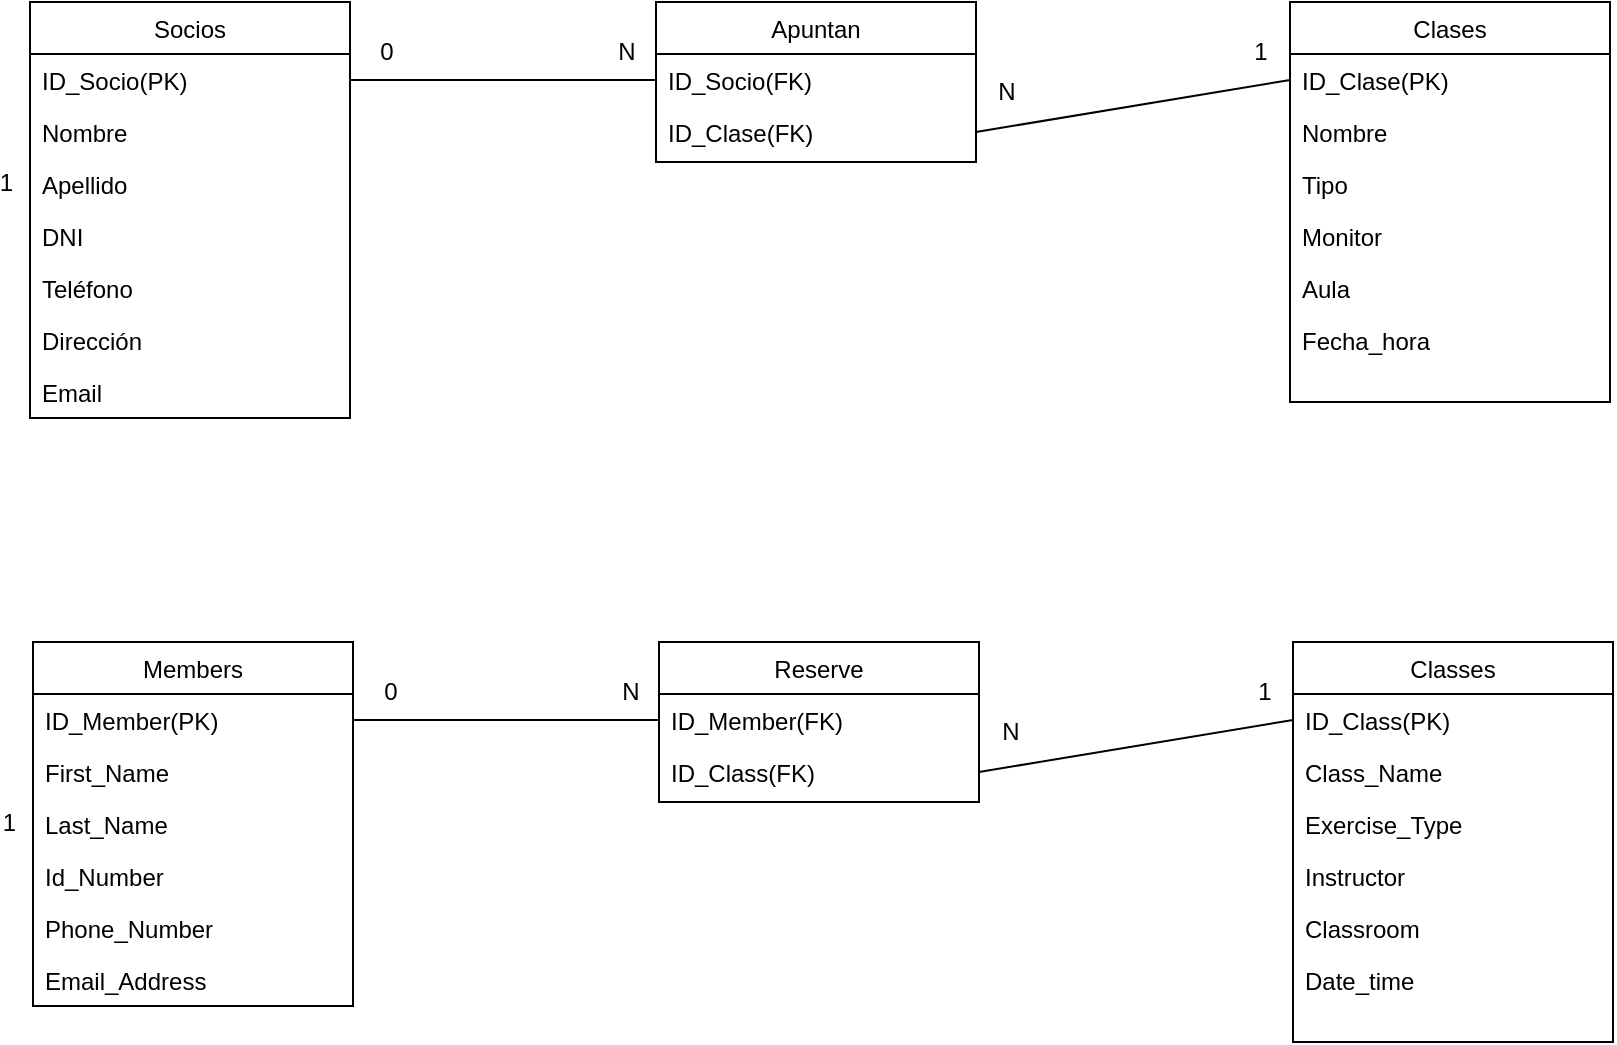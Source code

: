 <mxfile version="21.2.9" type="google">
  <diagram id="C5RBs43oDa-KdzZeNtuy" name="Page-1">
    <mxGraphModel grid="1" page="1" gridSize="10" guides="1" tooltips="1" connect="1" arrows="1" fold="1" pageScale="1" pageWidth="827" pageHeight="1169" math="0" shadow="0">
      <root>
        <mxCell id="WIyWlLk6GJQsqaUBKTNV-0" />
        <mxCell id="WIyWlLk6GJQsqaUBKTNV-1" parent="WIyWlLk6GJQsqaUBKTNV-0" />
        <mxCell id="zkfFHV4jXpPFQw0GAbJ--17" value="Clases" style="swimlane;fontStyle=0;align=center;verticalAlign=top;childLayout=stackLayout;horizontal=1;startSize=26;horizontalStack=0;resizeParent=1;resizeLast=0;collapsible=1;marginBottom=0;rounded=0;shadow=0;strokeWidth=1;" vertex="1" parent="WIyWlLk6GJQsqaUBKTNV-1">
          <mxGeometry x="637" y="120" width="160" height="200" as="geometry">
            <mxRectangle x="550" y="140" width="160" height="26" as="alternateBounds" />
          </mxGeometry>
        </mxCell>
        <mxCell id="zkfFHV4jXpPFQw0GAbJ--18" value="ID_Clase(PK)" style="text;align=left;verticalAlign=top;spacingLeft=4;spacingRight=4;overflow=hidden;rotatable=0;points=[[0,0.5],[1,0.5]];portConstraint=eastwest;" vertex="1" parent="zkfFHV4jXpPFQw0GAbJ--17">
          <mxGeometry y="26" width="160" height="26" as="geometry" />
        </mxCell>
        <mxCell id="zkfFHV4jXpPFQw0GAbJ--19" value="Nombre" style="text;align=left;verticalAlign=top;spacingLeft=4;spacingRight=4;overflow=hidden;rotatable=0;points=[[0,0.5],[1,0.5]];portConstraint=eastwest;rounded=0;shadow=0;html=0;" vertex="1" parent="zkfFHV4jXpPFQw0GAbJ--17">
          <mxGeometry y="52" width="160" height="26" as="geometry" />
        </mxCell>
        <mxCell id="zkfFHV4jXpPFQw0GAbJ--20" value="Tipo" style="text;align=left;verticalAlign=top;spacingLeft=4;spacingRight=4;overflow=hidden;rotatable=0;points=[[0,0.5],[1,0.5]];portConstraint=eastwest;rounded=0;shadow=0;html=0;" vertex="1" parent="zkfFHV4jXpPFQw0GAbJ--17">
          <mxGeometry y="78" width="160" height="26" as="geometry" />
        </mxCell>
        <mxCell id="zkfFHV4jXpPFQw0GAbJ--21" value="Monitor" style="text;align=left;verticalAlign=top;spacingLeft=4;spacingRight=4;overflow=hidden;rotatable=0;points=[[0,0.5],[1,0.5]];portConstraint=eastwest;rounded=0;shadow=0;html=0;" vertex="1" parent="zkfFHV4jXpPFQw0GAbJ--17">
          <mxGeometry y="104" width="160" height="26" as="geometry" />
        </mxCell>
        <mxCell id="4RqJHWOuOG9hQZY1skCK-10" value="Aula" style="text;align=left;verticalAlign=top;spacingLeft=4;spacingRight=4;overflow=hidden;rotatable=0;points=[[0,0.5],[1,0.5]];portConstraint=eastwest;rounded=0;shadow=0;html=0;" vertex="1" parent="zkfFHV4jXpPFQw0GAbJ--17">
          <mxGeometry y="130" width="160" height="26" as="geometry" />
        </mxCell>
        <mxCell id="XTwD6N1AZJ2O9AEaVZS--1" value="Fecha_hora" style="text;align=left;verticalAlign=top;spacingLeft=4;spacingRight=4;overflow=hidden;rotatable=0;points=[[0,0.5],[1,0.5]];portConstraint=eastwest;rounded=0;shadow=0;html=0;" vertex="1" parent="zkfFHV4jXpPFQw0GAbJ--17">
          <mxGeometry y="156" width="160" height="26" as="geometry" />
        </mxCell>
        <mxCell id="4RqJHWOuOG9hQZY1skCK-0" value="Socios" style="swimlane;fontStyle=0;align=center;verticalAlign=top;childLayout=stackLayout;horizontal=1;startSize=26;horizontalStack=0;resizeParent=1;resizeLast=0;collapsible=1;marginBottom=0;rounded=0;shadow=0;strokeWidth=1;" vertex="1" parent="WIyWlLk6GJQsqaUBKTNV-1">
          <mxGeometry x="7" y="120" width="160" height="208" as="geometry">
            <mxRectangle x="550" y="140" width="160" height="26" as="alternateBounds" />
          </mxGeometry>
        </mxCell>
        <mxCell id="4RqJHWOuOG9hQZY1skCK-1" value="ID_Socio(PK)" style="text;align=left;verticalAlign=top;spacingLeft=4;spacingRight=4;overflow=hidden;rotatable=0;points=[[0,0.5],[1,0.5]];portConstraint=eastwest;" vertex="1" parent="4RqJHWOuOG9hQZY1skCK-0">
          <mxGeometry y="26" width="160" height="26" as="geometry" />
        </mxCell>
        <mxCell id="4RqJHWOuOG9hQZY1skCK-2" value="Nombre" style="text;align=left;verticalAlign=top;spacingLeft=4;spacingRight=4;overflow=hidden;rotatable=0;points=[[0,0.5],[1,0.5]];portConstraint=eastwest;rounded=0;shadow=0;html=0;" vertex="1" parent="4RqJHWOuOG9hQZY1skCK-0">
          <mxGeometry y="52" width="160" height="26" as="geometry" />
        </mxCell>
        <mxCell id="4RqJHWOuOG9hQZY1skCK-3" value="Apellido" style="text;align=left;verticalAlign=top;spacingLeft=4;spacingRight=4;overflow=hidden;rotatable=0;points=[[0,0.5],[1,0.5]];portConstraint=eastwest;rounded=0;shadow=0;html=0;" vertex="1" parent="4RqJHWOuOG9hQZY1skCK-0">
          <mxGeometry y="78" width="160" height="26" as="geometry" />
        </mxCell>
        <mxCell id="4RqJHWOuOG9hQZY1skCK-4" value="DNI" style="text;align=left;verticalAlign=top;spacingLeft=4;spacingRight=4;overflow=hidden;rotatable=0;points=[[0,0.5],[1,0.5]];portConstraint=eastwest;rounded=0;shadow=0;html=0;" vertex="1" parent="4RqJHWOuOG9hQZY1skCK-0">
          <mxGeometry y="104" width="160" height="26" as="geometry" />
        </mxCell>
        <mxCell id="4RqJHWOuOG9hQZY1skCK-5" value="Teléfono" style="text;align=left;verticalAlign=top;spacingLeft=4;spacingRight=4;overflow=hidden;rotatable=0;points=[[0,0.5],[1,0.5]];portConstraint=eastwest;rounded=0;shadow=0;html=0;" vertex="1" parent="4RqJHWOuOG9hQZY1skCK-0">
          <mxGeometry y="130" width="160" height="26" as="geometry" />
        </mxCell>
        <mxCell id="UDxjttzR9z73KNbfRdDz-0" value="Dirección" style="text;align=left;verticalAlign=top;spacingLeft=4;spacingRight=4;overflow=hidden;rotatable=0;points=[[0,0.5],[1,0.5]];portConstraint=eastwest;rounded=0;shadow=0;html=0;" vertex="1" parent="4RqJHWOuOG9hQZY1skCK-0">
          <mxGeometry y="156" width="160" height="26" as="geometry" />
        </mxCell>
        <mxCell id="4RqJHWOuOG9hQZY1skCK-11" value="Email" style="text;align=left;verticalAlign=top;spacingLeft=4;spacingRight=4;overflow=hidden;rotatable=0;points=[[0,0.5],[1,0.5]];portConstraint=eastwest;rounded=0;shadow=0;html=0;" vertex="1" parent="4RqJHWOuOG9hQZY1skCK-0">
          <mxGeometry y="182" width="160" height="26" as="geometry" />
        </mxCell>
        <mxCell id="4RqJHWOuOG9hQZY1skCK-9" value="1" style="resizable=0;align=right;verticalAlign=bottom;labelBackgroundColor=none;fontSize=12;" connectable="0" vertex="1" parent="WIyWlLk6GJQsqaUBKTNV-1">
          <mxGeometry y="219" as="geometry" />
        </mxCell>
        <mxCell id="4RqJHWOuOG9hQZY1skCK-13" value="Apuntan" style="swimlane;fontStyle=0;align=center;verticalAlign=top;childLayout=stackLayout;horizontal=1;startSize=26;horizontalStack=0;resizeParent=1;resizeLast=0;collapsible=1;marginBottom=0;rounded=0;shadow=0;strokeWidth=1;" vertex="1" parent="WIyWlLk6GJQsqaUBKTNV-1">
          <mxGeometry x="320" y="120" width="160" height="80" as="geometry">
            <mxRectangle x="550" y="140" width="160" height="26" as="alternateBounds" />
          </mxGeometry>
        </mxCell>
        <mxCell id="4RqJHWOuOG9hQZY1skCK-14" value="ID_Socio(FK)" style="text;align=left;verticalAlign=top;spacingLeft=4;spacingRight=4;overflow=hidden;rotatable=0;points=[[0,0.5],[1,0.5]];portConstraint=eastwest;" vertex="1" parent="4RqJHWOuOG9hQZY1skCK-13">
          <mxGeometry y="26" width="160" height="26" as="geometry" />
        </mxCell>
        <mxCell id="4RqJHWOuOG9hQZY1skCK-15" value="ID_Clase(FK)" style="text;align=left;verticalAlign=top;spacingLeft=4;spacingRight=4;overflow=hidden;rotatable=0;points=[[0,0.5],[1,0.5]];portConstraint=eastwest;rounded=0;shadow=0;html=0;" vertex="1" parent="4RqJHWOuOG9hQZY1skCK-13">
          <mxGeometry y="52" width="160" height="26" as="geometry" />
        </mxCell>
        <mxCell id="4RqJHWOuOG9hQZY1skCK-21" value="" style="endArrow=none;html=1;rounded=0;exitX=1;exitY=0.5;exitDx=0;exitDy=0;entryX=0;entryY=0.5;entryDx=0;entryDy=0;" edge="1" parent="WIyWlLk6GJQsqaUBKTNV-1" source="4RqJHWOuOG9hQZY1skCK-1" target="4RqJHWOuOG9hQZY1skCK-14">
          <mxGeometry width="50" height="50" relative="1" as="geometry">
            <mxPoint x="390" y="320" as="sourcePoint" />
            <mxPoint x="440" y="270" as="targetPoint" />
          </mxGeometry>
        </mxCell>
        <mxCell id="4RqJHWOuOG9hQZY1skCK-22" value="" style="endArrow=none;html=1;rounded=0;exitX=1;exitY=0.5;exitDx=0;exitDy=0;entryX=0;entryY=0.5;entryDx=0;entryDy=0;" edge="1" parent="WIyWlLk6GJQsqaUBKTNV-1" source="4RqJHWOuOG9hQZY1skCK-15" target="zkfFHV4jXpPFQw0GAbJ--18">
          <mxGeometry width="50" height="50" relative="1" as="geometry">
            <mxPoint x="390" y="320" as="sourcePoint" />
            <mxPoint x="440" y="270" as="targetPoint" />
          </mxGeometry>
        </mxCell>
        <mxCell id="4RqJHWOuOG9hQZY1skCK-23" value="0" style="text;html=1;align=center;verticalAlign=middle;resizable=0;points=[];autosize=1;strokeColor=none;fillColor=none;" vertex="1" parent="WIyWlLk6GJQsqaUBKTNV-1">
          <mxGeometry x="170" y="130" width="30" height="30" as="geometry" />
        </mxCell>
        <mxCell id="4RqJHWOuOG9hQZY1skCK-24" value="N" style="text;html=1;align=center;verticalAlign=middle;resizable=0;points=[];autosize=1;strokeColor=none;fillColor=none;" vertex="1" parent="WIyWlLk6GJQsqaUBKTNV-1">
          <mxGeometry x="290" y="130" width="30" height="30" as="geometry" />
        </mxCell>
        <mxCell id="4RqJHWOuOG9hQZY1skCK-25" value="N" style="text;html=1;align=center;verticalAlign=middle;resizable=0;points=[];autosize=1;strokeColor=none;fillColor=none;" vertex="1" parent="WIyWlLk6GJQsqaUBKTNV-1">
          <mxGeometry x="480" y="150" width="30" height="30" as="geometry" />
        </mxCell>
        <mxCell id="4RqJHWOuOG9hQZY1skCK-26" value="1" style="text;html=1;align=center;verticalAlign=middle;resizable=0;points=[];autosize=1;strokeColor=none;fillColor=none;" vertex="1" parent="WIyWlLk6GJQsqaUBKTNV-1">
          <mxGeometry x="607" y="130" width="30" height="30" as="geometry" />
        </mxCell>
        <mxCell id="4RqJHWOuOG9hQZY1skCK-27" value="Classes" style="swimlane;fontStyle=0;align=center;verticalAlign=top;childLayout=stackLayout;horizontal=1;startSize=26;horizontalStack=0;resizeParent=1;resizeLast=0;collapsible=1;marginBottom=0;rounded=0;shadow=0;strokeWidth=1;" vertex="1" parent="WIyWlLk6GJQsqaUBKTNV-1">
          <mxGeometry x="638.5" y="440" width="160" height="200" as="geometry">
            <mxRectangle x="550" y="140" width="160" height="26" as="alternateBounds" />
          </mxGeometry>
        </mxCell>
        <mxCell id="4RqJHWOuOG9hQZY1skCK-28" value="ID_Class(PK)" style="text;align=left;verticalAlign=top;spacingLeft=4;spacingRight=4;overflow=hidden;rotatable=0;points=[[0,0.5],[1,0.5]];portConstraint=eastwest;" vertex="1" parent="4RqJHWOuOG9hQZY1skCK-27">
          <mxGeometry y="26" width="160" height="26" as="geometry" />
        </mxCell>
        <mxCell id="4RqJHWOuOG9hQZY1skCK-29" value="Class_Name" style="text;align=left;verticalAlign=top;spacingLeft=4;spacingRight=4;overflow=hidden;rotatable=0;points=[[0,0.5],[1,0.5]];portConstraint=eastwest;rounded=0;shadow=0;html=0;" vertex="1" parent="4RqJHWOuOG9hQZY1skCK-27">
          <mxGeometry y="52" width="160" height="26" as="geometry" />
        </mxCell>
        <mxCell id="4RqJHWOuOG9hQZY1skCK-30" value="Exercise_Type" style="text;align=left;verticalAlign=top;spacingLeft=4;spacingRight=4;overflow=hidden;rotatable=0;points=[[0,0.5],[1,0.5]];portConstraint=eastwest;rounded=0;shadow=0;html=0;" vertex="1" parent="4RqJHWOuOG9hQZY1skCK-27">
          <mxGeometry y="78" width="160" height="26" as="geometry" />
        </mxCell>
        <mxCell id="4RqJHWOuOG9hQZY1skCK-31" value="Instructor&#xa;" style="text;align=left;verticalAlign=top;spacingLeft=4;spacingRight=4;overflow=hidden;rotatable=0;points=[[0,0.5],[1,0.5]];portConstraint=eastwest;rounded=0;shadow=0;html=0;" vertex="1" parent="4RqJHWOuOG9hQZY1skCK-27">
          <mxGeometry y="104" width="160" height="26" as="geometry" />
        </mxCell>
        <mxCell id="4RqJHWOuOG9hQZY1skCK-32" value="Classroom" style="text;align=left;verticalAlign=top;spacingLeft=4;spacingRight=4;overflow=hidden;rotatable=0;points=[[0,0.5],[1,0.5]];portConstraint=eastwest;rounded=0;shadow=0;html=0;" vertex="1" parent="4RqJHWOuOG9hQZY1skCK-27">
          <mxGeometry y="130" width="160" height="26" as="geometry" />
        </mxCell>
        <mxCell id="4RqJHWOuOG9hQZY1skCK-33" value="Date_time" style="text;align=left;verticalAlign=top;spacingLeft=4;spacingRight=4;overflow=hidden;rotatable=0;points=[[0,0.5],[1,0.5]];portConstraint=eastwest;rounded=0;shadow=0;html=0;" vertex="1" parent="4RqJHWOuOG9hQZY1skCK-27">
          <mxGeometry y="156" width="160" height="26" as="geometry" />
        </mxCell>
        <mxCell id="4RqJHWOuOG9hQZY1skCK-34" value="Members" style="swimlane;fontStyle=0;align=center;verticalAlign=top;childLayout=stackLayout;horizontal=1;startSize=26;horizontalStack=0;resizeParent=1;resizeLast=0;collapsible=1;marginBottom=0;rounded=0;shadow=0;strokeWidth=1;" vertex="1" parent="WIyWlLk6GJQsqaUBKTNV-1">
          <mxGeometry x="8.5" y="440" width="160" height="182" as="geometry">
            <mxRectangle x="550" y="140" width="160" height="26" as="alternateBounds" />
          </mxGeometry>
        </mxCell>
        <mxCell id="4RqJHWOuOG9hQZY1skCK-35" value="ID_Member(PK)" style="text;align=left;verticalAlign=top;spacingLeft=4;spacingRight=4;overflow=hidden;rotatable=0;points=[[0,0.5],[1,0.5]];portConstraint=eastwest;" vertex="1" parent="4RqJHWOuOG9hQZY1skCK-34">
          <mxGeometry y="26" width="160" height="26" as="geometry" />
        </mxCell>
        <mxCell id="4RqJHWOuOG9hQZY1skCK-36" value="First_Name" style="text;align=left;verticalAlign=top;spacingLeft=4;spacingRight=4;overflow=hidden;rotatable=0;points=[[0,0.5],[1,0.5]];portConstraint=eastwest;rounded=0;shadow=0;html=0;" vertex="1" parent="4RqJHWOuOG9hQZY1skCK-34">
          <mxGeometry y="52" width="160" height="26" as="geometry" />
        </mxCell>
        <mxCell id="4RqJHWOuOG9hQZY1skCK-37" value="Last_Name" style="text;align=left;verticalAlign=top;spacingLeft=4;spacingRight=4;overflow=hidden;rotatable=0;points=[[0,0.5],[1,0.5]];portConstraint=eastwest;rounded=0;shadow=0;html=0;" vertex="1" parent="4RqJHWOuOG9hQZY1skCK-34">
          <mxGeometry y="78" width="160" height="26" as="geometry" />
        </mxCell>
        <mxCell id="4RqJHWOuOG9hQZY1skCK-38" value="Id_Number" style="text;align=left;verticalAlign=top;spacingLeft=4;spacingRight=4;overflow=hidden;rotatable=0;points=[[0,0.5],[1,0.5]];portConstraint=eastwest;rounded=0;shadow=0;html=0;" vertex="1" parent="4RqJHWOuOG9hQZY1skCK-34">
          <mxGeometry y="104" width="160" height="26" as="geometry" />
        </mxCell>
        <mxCell id="4RqJHWOuOG9hQZY1skCK-39" value="Phone_Number" style="text;align=left;verticalAlign=top;spacingLeft=4;spacingRight=4;overflow=hidden;rotatable=0;points=[[0,0.5],[1,0.5]];portConstraint=eastwest;rounded=0;shadow=0;html=0;" vertex="1" parent="4RqJHWOuOG9hQZY1skCK-34">
          <mxGeometry y="130" width="160" height="26" as="geometry" />
        </mxCell>
        <mxCell id="4RqJHWOuOG9hQZY1skCK-40" value="Email_Address" style="text;align=left;verticalAlign=top;spacingLeft=4;spacingRight=4;overflow=hidden;rotatable=0;points=[[0,0.5],[1,0.5]];portConstraint=eastwest;rounded=0;shadow=0;html=0;" vertex="1" parent="4RqJHWOuOG9hQZY1skCK-34">
          <mxGeometry y="156" width="160" height="26" as="geometry" />
        </mxCell>
        <mxCell id="4RqJHWOuOG9hQZY1skCK-41" value="1" style="resizable=0;align=right;verticalAlign=bottom;labelBackgroundColor=none;fontSize=12;" connectable="0" vertex="1" parent="WIyWlLk6GJQsqaUBKTNV-1">
          <mxGeometry x="1.5" y="539" as="geometry" />
        </mxCell>
        <mxCell id="4RqJHWOuOG9hQZY1skCK-42" value="Reserve" style="swimlane;fontStyle=0;align=center;verticalAlign=top;childLayout=stackLayout;horizontal=1;startSize=26;horizontalStack=0;resizeParent=1;resizeLast=0;collapsible=1;marginBottom=0;rounded=0;shadow=0;strokeWidth=1;" vertex="1" parent="WIyWlLk6GJQsqaUBKTNV-1">
          <mxGeometry x="321.5" y="440" width="160" height="80" as="geometry">
            <mxRectangle x="550" y="140" width="160" height="26" as="alternateBounds" />
          </mxGeometry>
        </mxCell>
        <mxCell id="4RqJHWOuOG9hQZY1skCK-43" value="ID_Member(FK)" style="text;align=left;verticalAlign=top;spacingLeft=4;spacingRight=4;overflow=hidden;rotatable=0;points=[[0,0.5],[1,0.5]];portConstraint=eastwest;" vertex="1" parent="4RqJHWOuOG9hQZY1skCK-42">
          <mxGeometry y="26" width="160" height="26" as="geometry" />
        </mxCell>
        <mxCell id="4RqJHWOuOG9hQZY1skCK-44" value="ID_Class(FK)" style="text;align=left;verticalAlign=top;spacingLeft=4;spacingRight=4;overflow=hidden;rotatable=0;points=[[0,0.5],[1,0.5]];portConstraint=eastwest;rounded=0;shadow=0;html=0;" vertex="1" parent="4RqJHWOuOG9hQZY1skCK-42">
          <mxGeometry y="52" width="160" height="26" as="geometry" />
        </mxCell>
        <mxCell id="4RqJHWOuOG9hQZY1skCK-45" value="" style="endArrow=none;html=1;rounded=0;exitX=1;exitY=0.5;exitDx=0;exitDy=0;entryX=0;entryY=0.5;entryDx=0;entryDy=0;" edge="1" parent="WIyWlLk6GJQsqaUBKTNV-1" source="4RqJHWOuOG9hQZY1skCK-35" target="4RqJHWOuOG9hQZY1skCK-43">
          <mxGeometry width="50" height="50" relative="1" as="geometry">
            <mxPoint x="391.5" y="640" as="sourcePoint" />
            <mxPoint x="441.5" y="590" as="targetPoint" />
          </mxGeometry>
        </mxCell>
        <mxCell id="4RqJHWOuOG9hQZY1skCK-46" value="" style="endArrow=none;html=1;rounded=0;exitX=1;exitY=0.5;exitDx=0;exitDy=0;entryX=0;entryY=0.5;entryDx=0;entryDy=0;" edge="1" parent="WIyWlLk6GJQsqaUBKTNV-1" source="4RqJHWOuOG9hQZY1skCK-44" target="4RqJHWOuOG9hQZY1skCK-28">
          <mxGeometry width="50" height="50" relative="1" as="geometry">
            <mxPoint x="391.5" y="640" as="sourcePoint" />
            <mxPoint x="441.5" y="590" as="targetPoint" />
          </mxGeometry>
        </mxCell>
        <mxCell id="4RqJHWOuOG9hQZY1skCK-47" value="0" style="text;html=1;align=center;verticalAlign=middle;resizable=0;points=[];autosize=1;strokeColor=none;fillColor=none;" vertex="1" parent="WIyWlLk6GJQsqaUBKTNV-1">
          <mxGeometry x="171.5" y="450" width="30" height="30" as="geometry" />
        </mxCell>
        <mxCell id="4RqJHWOuOG9hQZY1skCK-48" value="N" style="text;html=1;align=center;verticalAlign=middle;resizable=0;points=[];autosize=1;strokeColor=none;fillColor=none;" vertex="1" parent="WIyWlLk6GJQsqaUBKTNV-1">
          <mxGeometry x="291.5" y="450" width="30" height="30" as="geometry" />
        </mxCell>
        <mxCell id="4RqJHWOuOG9hQZY1skCK-49" value="N" style="text;html=1;align=center;verticalAlign=middle;resizable=0;points=[];autosize=1;strokeColor=none;fillColor=none;" vertex="1" parent="WIyWlLk6GJQsqaUBKTNV-1">
          <mxGeometry x="481.5" y="470" width="30" height="30" as="geometry" />
        </mxCell>
        <mxCell id="4RqJHWOuOG9hQZY1skCK-50" value="1" style="text;html=1;align=center;verticalAlign=middle;resizable=0;points=[];autosize=1;strokeColor=none;fillColor=none;" vertex="1" parent="WIyWlLk6GJQsqaUBKTNV-1">
          <mxGeometry x="608.5" y="450" width="30" height="30" as="geometry" />
        </mxCell>
      </root>
    </mxGraphModel>
  </diagram>
</mxfile>
